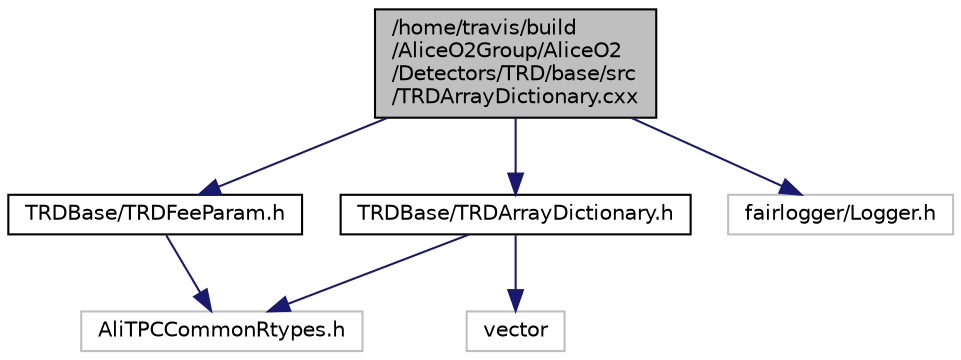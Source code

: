 digraph "/home/travis/build/AliceO2Group/AliceO2/Detectors/TRD/base/src/TRDArrayDictionary.cxx"
{
 // INTERACTIVE_SVG=YES
  bgcolor="transparent";
  edge [fontname="Helvetica",fontsize="10",labelfontname="Helvetica",labelfontsize="10"];
  node [fontname="Helvetica",fontsize="10",shape=record];
  Node1 [label="/home/travis/build\l/AliceO2Group/AliceO2\l/Detectors/TRD/base/src\l/TRDArrayDictionary.cxx",height=0.2,width=0.4,color="black", fillcolor="grey75", style="filled" fontcolor="black"];
  Node1 -> Node2 [color="midnightblue",fontsize="10",style="solid",fontname="Helvetica"];
  Node2 [label="TRDBase/TRDArrayDictionary.h",height=0.2,width=0.4,color="black",URL="$d6/d69/TRDArrayDictionary_8h.html"];
  Node2 -> Node3 [color="midnightblue",fontsize="10",style="solid",fontname="Helvetica"];
  Node3 [label="AliTPCCommonRtypes.h",height=0.2,width=0.4,color="grey75"];
  Node2 -> Node4 [color="midnightblue",fontsize="10",style="solid",fontname="Helvetica"];
  Node4 [label="vector",height=0.2,width=0.4,color="grey75"];
  Node1 -> Node5 [color="midnightblue",fontsize="10",style="solid",fontname="Helvetica"];
  Node5 [label="TRDBase/TRDFeeParam.h",height=0.2,width=0.4,color="black",URL="$d2/dc4/TRDFeeParam_8h.html"];
  Node5 -> Node3 [color="midnightblue",fontsize="10",style="solid",fontname="Helvetica"];
  Node1 -> Node6 [color="midnightblue",fontsize="10",style="solid",fontname="Helvetica"];
  Node6 [label="fairlogger/Logger.h",height=0.2,width=0.4,color="grey75"];
}
